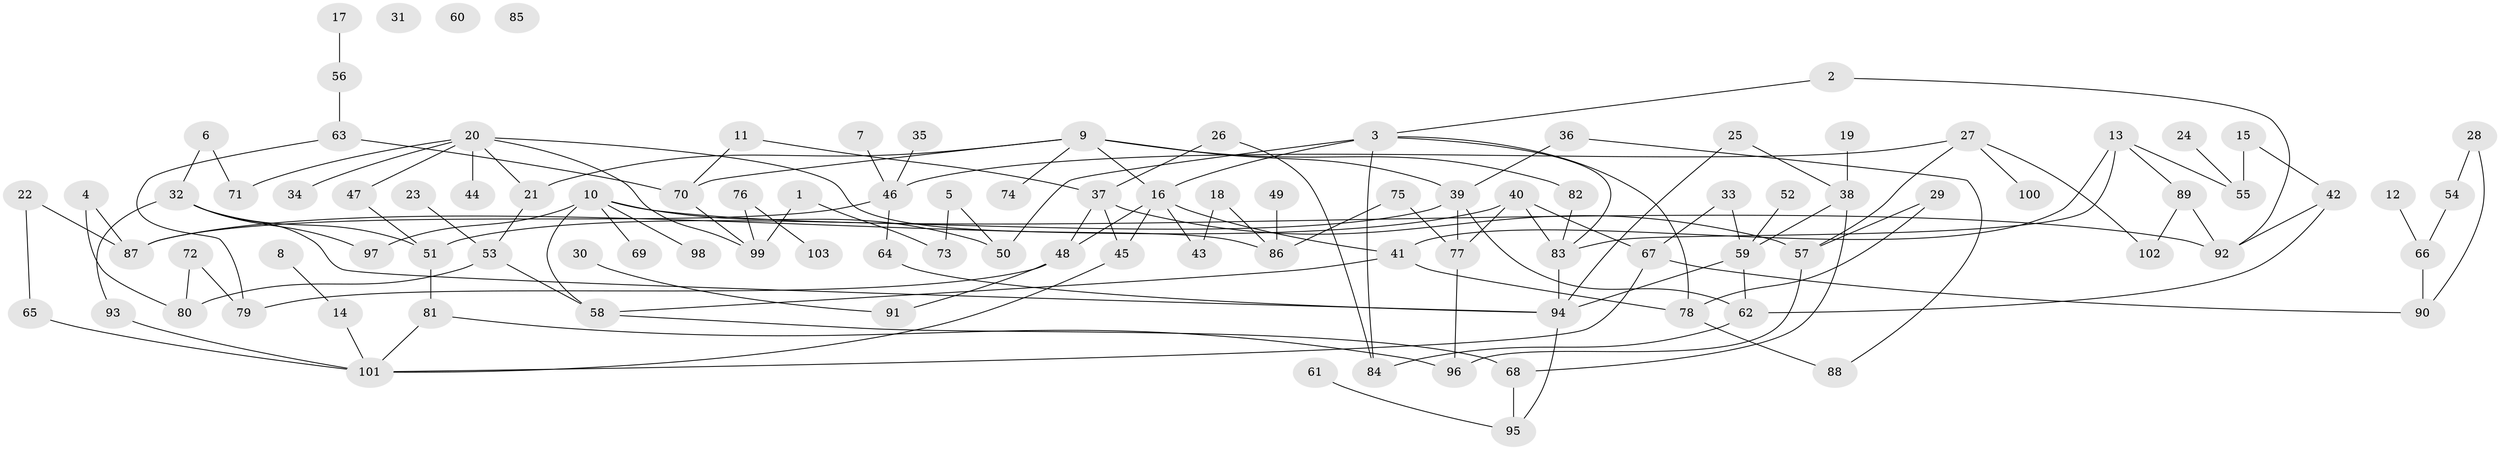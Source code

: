 // Generated by graph-tools (version 1.1) at 2025/39/03/09/25 04:39:17]
// undirected, 103 vertices, 141 edges
graph export_dot {
graph [start="1"]
  node [color=gray90,style=filled];
  1;
  2;
  3;
  4;
  5;
  6;
  7;
  8;
  9;
  10;
  11;
  12;
  13;
  14;
  15;
  16;
  17;
  18;
  19;
  20;
  21;
  22;
  23;
  24;
  25;
  26;
  27;
  28;
  29;
  30;
  31;
  32;
  33;
  34;
  35;
  36;
  37;
  38;
  39;
  40;
  41;
  42;
  43;
  44;
  45;
  46;
  47;
  48;
  49;
  50;
  51;
  52;
  53;
  54;
  55;
  56;
  57;
  58;
  59;
  60;
  61;
  62;
  63;
  64;
  65;
  66;
  67;
  68;
  69;
  70;
  71;
  72;
  73;
  74;
  75;
  76;
  77;
  78;
  79;
  80;
  81;
  82;
  83;
  84;
  85;
  86;
  87;
  88;
  89;
  90;
  91;
  92;
  93;
  94;
  95;
  96;
  97;
  98;
  99;
  100;
  101;
  102;
  103;
  1 -- 73;
  1 -- 99;
  2 -- 3;
  2 -- 92;
  3 -- 16;
  3 -- 50;
  3 -- 78;
  3 -- 83;
  3 -- 84;
  4 -- 80;
  4 -- 87;
  5 -- 50;
  5 -- 73;
  6 -- 32;
  6 -- 71;
  7 -- 46;
  8 -- 14;
  9 -- 16;
  9 -- 21;
  9 -- 39;
  9 -- 70;
  9 -- 74;
  9 -- 82;
  10 -- 50;
  10 -- 58;
  10 -- 69;
  10 -- 92;
  10 -- 97;
  10 -- 98;
  11 -- 37;
  11 -- 70;
  12 -- 66;
  13 -- 41;
  13 -- 55;
  13 -- 83;
  13 -- 89;
  14 -- 101;
  15 -- 42;
  15 -- 55;
  16 -- 41;
  16 -- 43;
  16 -- 45;
  16 -- 48;
  17 -- 56;
  18 -- 43;
  18 -- 86;
  19 -- 38;
  20 -- 21;
  20 -- 34;
  20 -- 44;
  20 -- 47;
  20 -- 71;
  20 -- 86;
  20 -- 99;
  21 -- 53;
  22 -- 65;
  22 -- 87;
  23 -- 53;
  24 -- 55;
  25 -- 38;
  25 -- 94;
  26 -- 37;
  26 -- 84;
  27 -- 46;
  27 -- 57;
  27 -- 100;
  27 -- 102;
  28 -- 54;
  28 -- 90;
  29 -- 57;
  29 -- 78;
  30 -- 91;
  32 -- 51;
  32 -- 93;
  32 -- 94;
  32 -- 97;
  33 -- 59;
  33 -- 67;
  35 -- 46;
  36 -- 39;
  36 -- 88;
  37 -- 45;
  37 -- 48;
  37 -- 57;
  38 -- 59;
  38 -- 68;
  39 -- 51;
  39 -- 62;
  39 -- 77;
  40 -- 67;
  40 -- 77;
  40 -- 83;
  40 -- 87;
  41 -- 58;
  41 -- 78;
  42 -- 62;
  42 -- 92;
  45 -- 101;
  46 -- 64;
  46 -- 87;
  47 -- 51;
  48 -- 79;
  48 -- 91;
  49 -- 86;
  51 -- 81;
  52 -- 59;
  53 -- 58;
  53 -- 80;
  54 -- 66;
  56 -- 63;
  57 -- 96;
  58 -- 68;
  59 -- 62;
  59 -- 94;
  61 -- 95;
  62 -- 84;
  63 -- 70;
  63 -- 79;
  64 -- 94;
  65 -- 101;
  66 -- 90;
  67 -- 90;
  67 -- 101;
  68 -- 95;
  70 -- 99;
  72 -- 79;
  72 -- 80;
  75 -- 77;
  75 -- 86;
  76 -- 99;
  76 -- 103;
  77 -- 96;
  78 -- 88;
  81 -- 96;
  81 -- 101;
  82 -- 83;
  83 -- 94;
  89 -- 92;
  89 -- 102;
  93 -- 101;
  94 -- 95;
}
